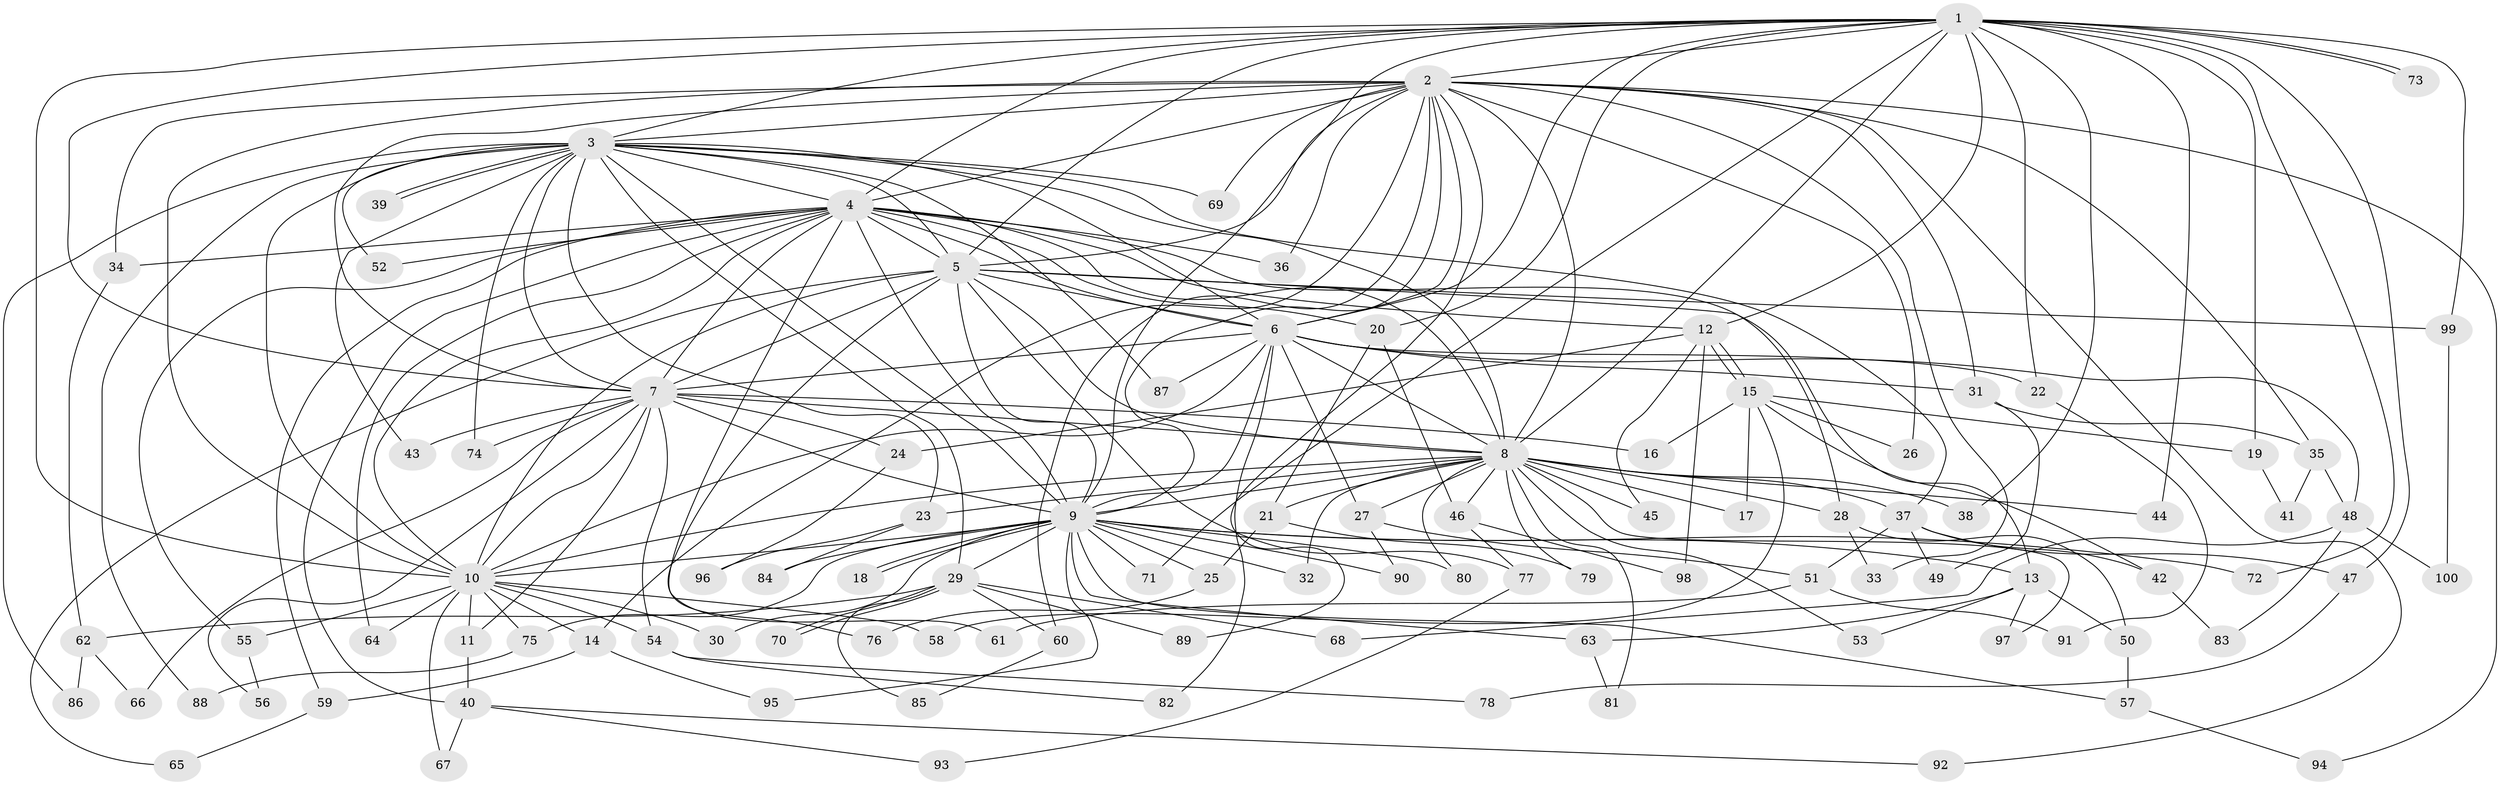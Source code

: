 // Generated by graph-tools (version 1.1) at 2025/11/02/21/25 10:11:07]
// undirected, 100 vertices, 225 edges
graph export_dot {
graph [start="1"]
  node [color=gray90,style=filled];
  1;
  2;
  3;
  4;
  5;
  6;
  7;
  8;
  9;
  10;
  11;
  12;
  13;
  14;
  15;
  16;
  17;
  18;
  19;
  20;
  21;
  22;
  23;
  24;
  25;
  26;
  27;
  28;
  29;
  30;
  31;
  32;
  33;
  34;
  35;
  36;
  37;
  38;
  39;
  40;
  41;
  42;
  43;
  44;
  45;
  46;
  47;
  48;
  49;
  50;
  51;
  52;
  53;
  54;
  55;
  56;
  57;
  58;
  59;
  60;
  61;
  62;
  63;
  64;
  65;
  66;
  67;
  68;
  69;
  70;
  71;
  72;
  73;
  74;
  75;
  76;
  77;
  78;
  79;
  80;
  81;
  82;
  83;
  84;
  85;
  86;
  87;
  88;
  89;
  90;
  91;
  92;
  93;
  94;
  95;
  96;
  97;
  98;
  99;
  100;
  1 -- 2;
  1 -- 3;
  1 -- 4;
  1 -- 5;
  1 -- 6;
  1 -- 7;
  1 -- 8;
  1 -- 9;
  1 -- 10;
  1 -- 12;
  1 -- 19;
  1 -- 20;
  1 -- 22;
  1 -- 38;
  1 -- 44;
  1 -- 47;
  1 -- 71;
  1 -- 72;
  1 -- 73;
  1 -- 73;
  1 -- 99;
  2 -- 3;
  2 -- 4;
  2 -- 5;
  2 -- 6;
  2 -- 7;
  2 -- 8;
  2 -- 9;
  2 -- 10;
  2 -- 14;
  2 -- 26;
  2 -- 31;
  2 -- 33;
  2 -- 34;
  2 -- 35;
  2 -- 36;
  2 -- 60;
  2 -- 69;
  2 -- 89;
  2 -- 92;
  2 -- 94;
  3 -- 4;
  3 -- 5;
  3 -- 6;
  3 -- 7;
  3 -- 8;
  3 -- 9;
  3 -- 10;
  3 -- 23;
  3 -- 29;
  3 -- 37;
  3 -- 39;
  3 -- 39;
  3 -- 43;
  3 -- 52;
  3 -- 69;
  3 -- 74;
  3 -- 86;
  3 -- 87;
  3 -- 88;
  4 -- 5;
  4 -- 6;
  4 -- 7;
  4 -- 8;
  4 -- 9;
  4 -- 10;
  4 -- 12;
  4 -- 20;
  4 -- 28;
  4 -- 34;
  4 -- 36;
  4 -- 40;
  4 -- 52;
  4 -- 55;
  4 -- 59;
  4 -- 61;
  4 -- 64;
  5 -- 6;
  5 -- 7;
  5 -- 8;
  5 -- 9;
  5 -- 10;
  5 -- 13;
  5 -- 65;
  5 -- 76;
  5 -- 77;
  5 -- 99;
  6 -- 7;
  6 -- 8;
  6 -- 9;
  6 -- 10;
  6 -- 22;
  6 -- 27;
  6 -- 31;
  6 -- 48;
  6 -- 82;
  6 -- 87;
  7 -- 8;
  7 -- 9;
  7 -- 10;
  7 -- 11;
  7 -- 16;
  7 -- 24;
  7 -- 43;
  7 -- 54;
  7 -- 56;
  7 -- 66;
  7 -- 74;
  8 -- 9;
  8 -- 10;
  8 -- 17;
  8 -- 21;
  8 -- 23;
  8 -- 27;
  8 -- 28;
  8 -- 32;
  8 -- 37;
  8 -- 38;
  8 -- 44;
  8 -- 45;
  8 -- 46;
  8 -- 53;
  8 -- 79;
  8 -- 80;
  8 -- 81;
  8 -- 97;
  9 -- 10;
  9 -- 13;
  9 -- 18;
  9 -- 18;
  9 -- 25;
  9 -- 29;
  9 -- 30;
  9 -- 32;
  9 -- 57;
  9 -- 63;
  9 -- 71;
  9 -- 72;
  9 -- 75;
  9 -- 80;
  9 -- 84;
  9 -- 90;
  9 -- 95;
  10 -- 11;
  10 -- 14;
  10 -- 30;
  10 -- 54;
  10 -- 55;
  10 -- 58;
  10 -- 64;
  10 -- 67;
  10 -- 75;
  11 -- 40;
  12 -- 15;
  12 -- 15;
  12 -- 24;
  12 -- 45;
  12 -- 98;
  13 -- 50;
  13 -- 53;
  13 -- 63;
  13 -- 97;
  14 -- 59;
  14 -- 95;
  15 -- 16;
  15 -- 17;
  15 -- 19;
  15 -- 26;
  15 -- 42;
  15 -- 58;
  19 -- 41;
  20 -- 21;
  20 -- 46;
  21 -- 25;
  21 -- 79;
  22 -- 91;
  23 -- 84;
  23 -- 96;
  24 -- 96;
  25 -- 76;
  27 -- 51;
  27 -- 90;
  28 -- 33;
  28 -- 50;
  29 -- 60;
  29 -- 62;
  29 -- 68;
  29 -- 70;
  29 -- 70;
  29 -- 85;
  29 -- 89;
  31 -- 35;
  31 -- 49;
  34 -- 62;
  35 -- 41;
  35 -- 48;
  37 -- 42;
  37 -- 47;
  37 -- 49;
  37 -- 51;
  40 -- 67;
  40 -- 92;
  40 -- 93;
  42 -- 83;
  46 -- 77;
  46 -- 98;
  47 -- 78;
  48 -- 68;
  48 -- 83;
  48 -- 100;
  50 -- 57;
  51 -- 61;
  51 -- 91;
  54 -- 78;
  54 -- 82;
  55 -- 56;
  57 -- 94;
  59 -- 65;
  60 -- 85;
  62 -- 66;
  62 -- 86;
  63 -- 81;
  75 -- 88;
  77 -- 93;
  99 -- 100;
}
